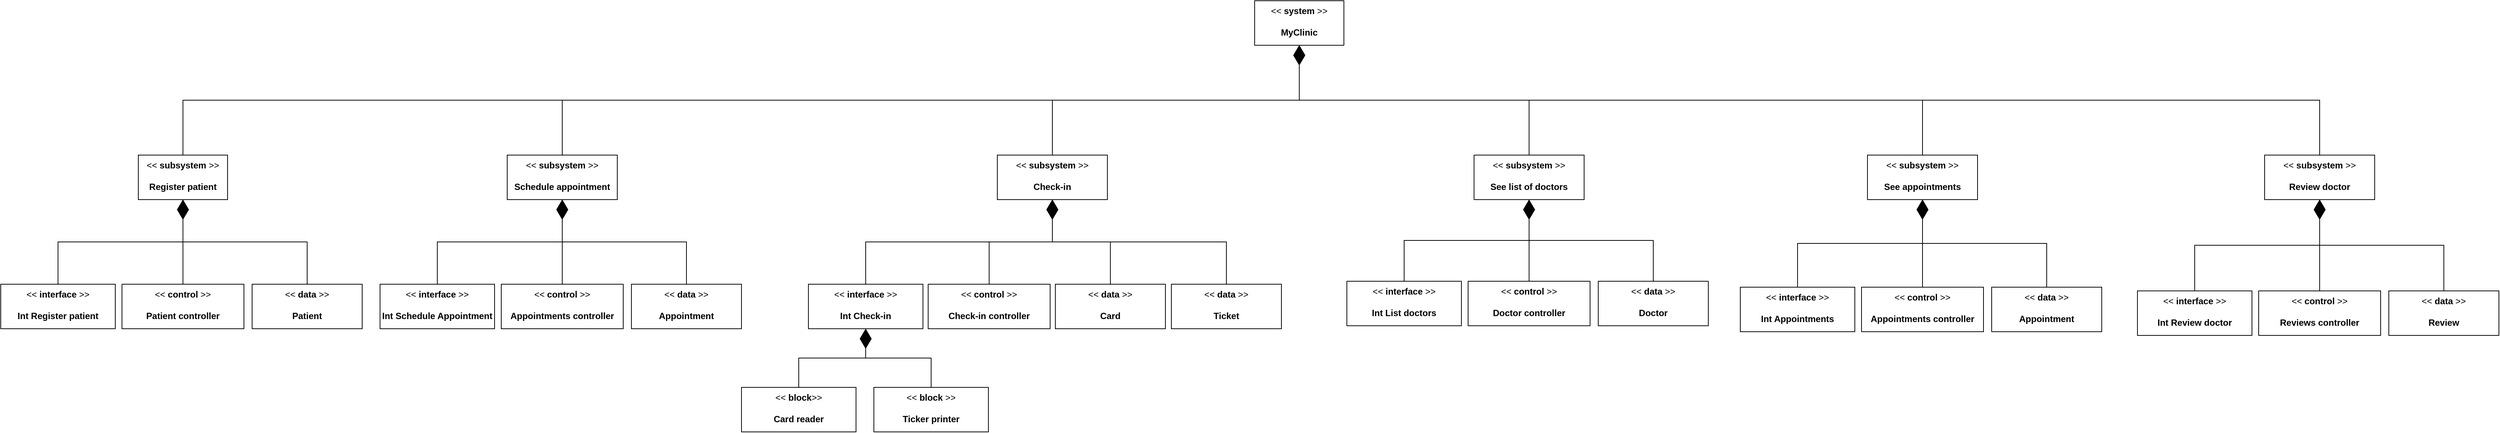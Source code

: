 <mxfile version="24.4.9" type="github">
  <diagram name="Page-1" id="aGtIWoqIngweozj84-rB">
    <mxGraphModel dx="2849" dy="1547" grid="0" gridSize="10" guides="1" tooltips="1" connect="1" arrows="1" fold="1" page="0" pageScale="1" pageWidth="827" pageHeight="1169" math="0" shadow="0">
      <root>
        <mxCell id="0" />
        <mxCell id="1" parent="0" />
        <mxCell id="aLUyHMG_e6lteH9gZZ4V-2" value="&amp;lt;&amp;lt; &lt;b&gt;system&amp;nbsp;&lt;/b&gt;&amp;gt;&amp;gt;&lt;div&gt;&lt;br&gt;&lt;b&gt;MyClinic&lt;/b&gt;&lt;/div&gt;" style="shape=rect;html=1;whiteSpace=wrap;align=center;verticalAlign=top;fillColor=#FFFFFF;" parent="1" vertex="1">
          <mxGeometry x="1201" y="-38" width="120" height="60" as="geometry" />
        </mxCell>
        <mxCell id="aLUyHMG_e6lteH9gZZ4V-3" value="" style="endArrow=diamondThin;endFill=1;endSize=24;html=1;rounded=0;exitX=0.5;exitY=0;exitDx=0;exitDy=0;edgeStyle=orthogonalEdgeStyle;" parent="1" source="aLUyHMG_e6lteH9gZZ4V-6" target="aLUyHMG_e6lteH9gZZ4V-2" edge="1">
          <mxGeometry width="160" relative="1" as="geometry">
            <mxPoint x="270" y="134" as="sourcePoint" />
            <mxPoint x="442" y="126" as="targetPoint" />
          </mxGeometry>
        </mxCell>
        <mxCell id="aLUyHMG_e6lteH9gZZ4V-4" value="&amp;lt;&amp;lt; &lt;b&gt;subsystem&amp;nbsp;&lt;/b&gt;&amp;gt;&amp;gt;&lt;div&gt;&lt;br&gt;&lt;/div&gt;&lt;div&gt;&lt;b&gt;Register patient&lt;/b&gt;&lt;/div&gt;" style="shape=rect;html=1;whiteSpace=wrap;align=center;verticalAlign=top;fillColor=#FFFFFF;" parent="1" vertex="1">
          <mxGeometry x="-300" y="170" width="120" height="60" as="geometry" />
        </mxCell>
        <mxCell id="aLUyHMG_e6lteH9gZZ4V-5" value="&amp;lt;&amp;lt; &lt;b&gt;subsystem&amp;nbsp;&lt;/b&gt;&amp;gt;&amp;gt;&lt;div&gt;&lt;br&gt;&lt;/div&gt;&lt;div&gt;&lt;b&gt;Schedule appointment&lt;/b&gt;&lt;/div&gt;" style="shape=rect;html=1;whiteSpace=wrap;align=center;verticalAlign=top;fillColor=#FFFFFF;" parent="1" vertex="1">
          <mxGeometry x="196" y="170" width="148" height="60" as="geometry" />
        </mxCell>
        <mxCell id="aLUyHMG_e6lteH9gZZ4V-6" value="&amp;lt;&amp;lt; &lt;b&gt;subsystem&amp;nbsp;&lt;/b&gt;&amp;gt;&amp;gt;&lt;div&gt;&lt;br&gt;&lt;/div&gt;&lt;div&gt;&lt;b&gt;Check-in&lt;/b&gt;&lt;/div&gt;" style="shape=rect;html=1;whiteSpace=wrap;align=center;verticalAlign=top;fillColor=#FFFFFF;" parent="1" vertex="1">
          <mxGeometry x="855" y="170" width="148" height="60" as="geometry" />
        </mxCell>
        <mxCell id="aLUyHMG_e6lteH9gZZ4V-7" value="&amp;lt;&amp;lt; &lt;b&gt;subsystem&amp;nbsp;&lt;/b&gt;&amp;gt;&amp;gt;&lt;div&gt;&lt;br&gt;&lt;/div&gt;&lt;div&gt;&lt;b&gt;See list of doctors&lt;/b&gt;&lt;/div&gt;" style="shape=rect;html=1;whiteSpace=wrap;align=center;verticalAlign=top;fillColor=#FFFFFF;" parent="1" vertex="1">
          <mxGeometry x="1496" y="170" width="148" height="60" as="geometry" />
        </mxCell>
        <mxCell id="aLUyHMG_e6lteH9gZZ4V-8" value="&amp;lt;&amp;lt; &lt;b&gt;subsystem&amp;nbsp;&lt;/b&gt;&amp;gt;&amp;gt;&lt;div&gt;&lt;br&gt;&lt;/div&gt;&lt;div&gt;&lt;b&gt;See appointments&lt;/b&gt;&lt;/div&gt;" style="shape=rect;html=1;whiteSpace=wrap;align=center;verticalAlign=top;fillColor=#FFFFFF;" parent="1" vertex="1">
          <mxGeometry x="2025" y="170" width="148" height="60" as="geometry" />
        </mxCell>
        <mxCell id="aLUyHMG_e6lteH9gZZ4V-9" value="&amp;lt;&amp;lt; &lt;b&gt;subsystem&amp;nbsp;&lt;/b&gt;&amp;gt;&amp;gt;&lt;div&gt;&lt;br&gt;&lt;/div&gt;&lt;div&gt;&lt;b&gt;Review doctor&lt;/b&gt;&lt;/div&gt;" style="shape=rect;html=1;whiteSpace=wrap;align=center;verticalAlign=top;fillColor=#FFFFFF;" parent="1" vertex="1">
          <mxGeometry x="2559" y="170" width="148" height="60" as="geometry" />
        </mxCell>
        <mxCell id="aLUyHMG_e6lteH9gZZ4V-10" value="" style="endArrow=diamondThin;endFill=1;endSize=24;html=1;rounded=0;entryX=0.5;entryY=1;entryDx=0;entryDy=0;edgeStyle=orthogonalEdgeStyle;exitX=0.5;exitY=0;exitDx=0;exitDy=0;" parent="1" source="aLUyHMG_e6lteH9gZZ4V-5" target="aLUyHMG_e6lteH9gZZ4V-2" edge="1">
          <mxGeometry width="160" relative="1" as="geometry">
            <mxPoint x="270" y="134" as="sourcePoint" />
            <mxPoint x="270" y="20" as="targetPoint" />
          </mxGeometry>
        </mxCell>
        <mxCell id="aLUyHMG_e6lteH9gZZ4V-11" value="" style="endArrow=diamondThin;endFill=1;endSize=24;html=1;rounded=0;entryX=0.5;entryY=1;entryDx=0;entryDy=0;exitX=0.5;exitY=0;exitDx=0;exitDy=0;edgeStyle=orthogonalEdgeStyle;" parent="1" source="aLUyHMG_e6lteH9gZZ4V-4" target="aLUyHMG_e6lteH9gZZ4V-2" edge="1">
          <mxGeometry width="160" relative="1" as="geometry">
            <mxPoint x="280" y="144" as="sourcePoint" />
            <mxPoint x="280" y="30" as="targetPoint" />
          </mxGeometry>
        </mxCell>
        <mxCell id="aLUyHMG_e6lteH9gZZ4V-12" value="&amp;lt;&amp;lt; &lt;b&gt;interface&amp;nbsp;&lt;/b&gt;&amp;gt;&amp;gt;&lt;div&gt;&lt;br&gt;&lt;/div&gt;&lt;div&gt;&lt;b&gt;Int Schedule Appointment&lt;/b&gt;&lt;/div&gt;" style="shape=rect;html=1;whiteSpace=wrap;align=center;verticalAlign=top;fillColor=#FFFFFF;" parent="1" vertex="1">
          <mxGeometry x="25" y="344" width="154" height="60" as="geometry" />
        </mxCell>
        <mxCell id="aLUyHMG_e6lteH9gZZ4V-13" value="" style="endArrow=diamondThin;endFill=1;endSize=24;html=1;rounded=0;entryX=0.5;entryY=1;entryDx=0;entryDy=0;exitX=0.5;exitY=0;exitDx=0;exitDy=0;edgeStyle=orthogonalEdgeStyle;" parent="1" source="aLUyHMG_e6lteH9gZZ4V-12" target="aLUyHMG_e6lteH9gZZ4V-5" edge="1">
          <mxGeometry width="160" relative="1" as="geometry">
            <mxPoint x="82" y="180" as="sourcePoint" />
            <mxPoint x="280" y="30" as="targetPoint" />
          </mxGeometry>
        </mxCell>
        <mxCell id="aLUyHMG_e6lteH9gZZ4V-14" value="&amp;lt;&amp;lt; &lt;b&gt;control&amp;nbsp;&lt;/b&gt;&amp;gt;&amp;gt;&lt;div&gt;&lt;br&gt;&lt;/div&gt;&lt;div&gt;&lt;b&gt;Appointments controller&lt;/b&gt;&lt;/div&gt;" style="shape=rect;html=1;whiteSpace=wrap;align=center;verticalAlign=top;fillColor=#FFFFFF;" parent="1" vertex="1">
          <mxGeometry x="188" y="344" width="164" height="60" as="geometry" />
        </mxCell>
        <mxCell id="aLUyHMG_e6lteH9gZZ4V-15" value="" style="endArrow=diamondThin;endFill=1;endSize=24;html=1;rounded=0;entryX=0.5;entryY=1;entryDx=0;entryDy=0;exitX=0.5;exitY=0;exitDx=0;exitDy=0;edgeStyle=orthogonalEdgeStyle;" parent="1" source="aLUyHMG_e6lteH9gZZ4V-14" target="aLUyHMG_e6lteH9gZZ4V-5" edge="1">
          <mxGeometry width="160" relative="1" as="geometry">
            <mxPoint x="136" y="354" as="sourcePoint" />
            <mxPoint x="280" y="240" as="targetPoint" />
          </mxGeometry>
        </mxCell>
        <mxCell id="aLUyHMG_e6lteH9gZZ4V-16" value="&amp;lt;&amp;lt; &lt;b&gt;data&amp;nbsp;&lt;/b&gt;&amp;gt;&amp;gt;&lt;div&gt;&lt;br&gt;&lt;/div&gt;&lt;div&gt;&lt;b&gt;Appointment&lt;/b&gt;&lt;/div&gt;" style="shape=rect;html=1;whiteSpace=wrap;align=center;verticalAlign=top;fillColor=#FFFFFF;" parent="1" vertex="1">
          <mxGeometry x="363" y="344" width="148" height="60" as="geometry" />
        </mxCell>
        <mxCell id="aLUyHMG_e6lteH9gZZ4V-17" value="" style="endArrow=diamondThin;endFill=1;endSize=24;html=1;rounded=0;entryX=0.5;entryY=1;entryDx=0;entryDy=0;exitX=0.5;exitY=0;exitDx=0;exitDy=0;edgeStyle=orthogonalEdgeStyle;" parent="1" source="aLUyHMG_e6lteH9gZZ4V-16" target="aLUyHMG_e6lteH9gZZ4V-5" edge="1">
          <mxGeometry width="160" relative="1" as="geometry">
            <mxPoint x="280" y="354" as="sourcePoint" />
            <mxPoint x="280" y="240" as="targetPoint" />
          </mxGeometry>
        </mxCell>
        <mxCell id="aLUyHMG_e6lteH9gZZ4V-22" value="&amp;lt;&amp;lt; &lt;b&gt;interface&amp;nbsp;&lt;/b&gt;&amp;gt;&amp;gt;&lt;div&gt;&lt;br&gt;&lt;/div&gt;&lt;div&gt;&lt;b&gt;Int Register patient&lt;/b&gt;&lt;/div&gt;" style="shape=rect;html=1;whiteSpace=wrap;align=center;verticalAlign=top;fillColor=#FFFFFF;" parent="1" vertex="1">
          <mxGeometry x="-485" y="344" width="154" height="60" as="geometry" />
        </mxCell>
        <mxCell id="aLUyHMG_e6lteH9gZZ4V-23" value="" style="endArrow=diamondThin;endFill=1;endSize=24;html=1;rounded=0;entryX=0.5;entryY=1;entryDx=0;entryDy=0;exitX=0.5;exitY=0;exitDx=0;exitDy=0;edgeStyle=orthogonalEdgeStyle;" parent="1" source="aLUyHMG_e6lteH9gZZ4V-22" target="aLUyHMG_e6lteH9gZZ4V-4" edge="1">
          <mxGeometry width="160" relative="1" as="geometry">
            <mxPoint x="-428" y="186" as="sourcePoint" />
            <mxPoint x="-240" y="236" as="targetPoint" />
          </mxGeometry>
        </mxCell>
        <mxCell id="aLUyHMG_e6lteH9gZZ4V-24" value="&amp;lt;&amp;lt; &lt;b&gt;control&amp;nbsp;&lt;/b&gt;&amp;gt;&amp;gt;&lt;div&gt;&lt;br&gt;&lt;/div&gt;&lt;div&gt;&lt;b&gt;P&lt;/b&gt;&lt;b style=&quot;background-color: initial;&quot;&gt;atient controller&lt;/b&gt;&lt;/div&gt;" style="shape=rect;html=1;whiteSpace=wrap;align=center;verticalAlign=top;fillColor=#FFFFFF;" parent="1" vertex="1">
          <mxGeometry x="-322" y="344" width="164" height="60" as="geometry" />
        </mxCell>
        <mxCell id="aLUyHMG_e6lteH9gZZ4V-25" value="" style="endArrow=diamondThin;endFill=1;endSize=24;html=1;rounded=0;entryX=0.5;entryY=1;entryDx=0;entryDy=0;exitX=0.5;exitY=0;exitDx=0;exitDy=0;edgeStyle=orthogonalEdgeStyle;" parent="1" source="aLUyHMG_e6lteH9gZZ4V-24" target="aLUyHMG_e6lteH9gZZ4V-4" edge="1">
          <mxGeometry width="160" relative="1" as="geometry">
            <mxPoint x="-374" y="360" as="sourcePoint" />
            <mxPoint x="-240" y="236" as="targetPoint" />
          </mxGeometry>
        </mxCell>
        <mxCell id="aLUyHMG_e6lteH9gZZ4V-26" value="&amp;lt;&amp;lt; &lt;b&gt;data&amp;nbsp;&lt;/b&gt;&amp;gt;&amp;gt;&lt;div&gt;&lt;br&gt;&lt;/div&gt;&lt;div&gt;&lt;b&gt;Patient&lt;/b&gt;&lt;br&gt;&lt;/div&gt;" style="shape=rect;html=1;whiteSpace=wrap;align=center;verticalAlign=top;fillColor=#FFFFFF;" parent="1" vertex="1">
          <mxGeometry x="-147" y="344" width="148" height="60" as="geometry" />
        </mxCell>
        <mxCell id="aLUyHMG_e6lteH9gZZ4V-27" value="" style="endArrow=diamondThin;endFill=1;endSize=24;html=1;rounded=0;entryX=0.5;entryY=1;entryDx=0;entryDy=0;exitX=0.5;exitY=0;exitDx=0;exitDy=0;edgeStyle=orthogonalEdgeStyle;" parent="1" source="aLUyHMG_e6lteH9gZZ4V-26" target="aLUyHMG_e6lteH9gZZ4V-4" edge="1">
          <mxGeometry width="160" relative="1" as="geometry">
            <mxPoint x="-230" y="360" as="sourcePoint" />
            <mxPoint x="-240" y="236" as="targetPoint" />
          </mxGeometry>
        </mxCell>
        <mxCell id="aLUyHMG_e6lteH9gZZ4V-29" value="&amp;lt;&amp;lt; &lt;b&gt;interface&amp;nbsp;&lt;/b&gt;&amp;gt;&amp;gt;&lt;div&gt;&lt;br&gt;&lt;/div&gt;&lt;div&gt;&lt;b&gt;Int Check-in&lt;/b&gt;&lt;/div&gt;" style="shape=rect;html=1;whiteSpace=wrap;align=center;verticalAlign=top;fillColor=#FFFFFF;" parent="1" vertex="1">
          <mxGeometry x="601" y="344" width="154" height="60" as="geometry" />
        </mxCell>
        <mxCell id="aLUyHMG_e6lteH9gZZ4V-30" value="" style="endArrow=diamondThin;endFill=1;endSize=24;html=1;rounded=0;entryX=0.5;entryY=1;entryDx=0;entryDy=0;exitX=0.5;exitY=0;exitDx=0;exitDy=0;edgeStyle=orthogonalEdgeStyle;" parent="1" source="aLUyHMG_e6lteH9gZZ4V-29" target="aLUyHMG_e6lteH9gZZ4V-6" edge="1">
          <mxGeometry width="160" relative="1" as="geometry">
            <mxPoint x="658" y="180" as="sourcePoint" />
            <mxPoint x="846" y="230" as="targetPoint" />
          </mxGeometry>
        </mxCell>
        <mxCell id="aLUyHMG_e6lteH9gZZ4V-31" value="&amp;lt;&amp;lt; &lt;b&gt;control&amp;nbsp;&lt;/b&gt;&amp;gt;&amp;gt;&lt;div&gt;&lt;br&gt;&lt;/div&gt;&lt;div&gt;&lt;b&gt;Check-in controller&lt;/b&gt;&lt;/div&gt;" style="shape=rect;html=1;whiteSpace=wrap;align=center;verticalAlign=top;fillColor=#FFFFFF;" parent="1" vertex="1">
          <mxGeometry x="762" y="344" width="164" height="60" as="geometry" />
        </mxCell>
        <mxCell id="aLUyHMG_e6lteH9gZZ4V-32" value="" style="endArrow=diamondThin;endFill=1;endSize=24;html=1;rounded=0;entryX=0.5;entryY=1;entryDx=0;entryDy=0;exitX=0.5;exitY=0;exitDx=0;exitDy=0;edgeStyle=orthogonalEdgeStyle;" parent="1" source="aLUyHMG_e6lteH9gZZ4V-31" target="aLUyHMG_e6lteH9gZZ4V-6" edge="1">
          <mxGeometry width="160" relative="1" as="geometry">
            <mxPoint x="874" y="344" as="sourcePoint" />
            <mxPoint x="874" y="230" as="targetPoint" />
          </mxGeometry>
        </mxCell>
        <mxCell id="aLUyHMG_e6lteH9gZZ4V-33" value="&amp;lt;&amp;lt; &lt;b&gt;data&amp;nbsp;&lt;/b&gt;&amp;gt;&amp;gt;&lt;div&gt;&lt;br&gt;&lt;/div&gt;&lt;div&gt;&lt;b&gt;Card&lt;/b&gt;&lt;/div&gt;" style="shape=rect;html=1;whiteSpace=wrap;align=center;verticalAlign=top;fillColor=#FFFFFF;" parent="1" vertex="1">
          <mxGeometry x="933" y="344" width="148" height="60" as="geometry" />
        </mxCell>
        <mxCell id="aLUyHMG_e6lteH9gZZ4V-34" value="" style="endArrow=diamondThin;endFill=1;endSize=24;html=1;rounded=0;entryX=0.5;entryY=1;entryDx=0;entryDy=0;exitX=0.5;exitY=0;exitDx=0;exitDy=0;edgeStyle=orthogonalEdgeStyle;" parent="1" source="aLUyHMG_e6lteH9gZZ4V-33" target="aLUyHMG_e6lteH9gZZ4V-6" edge="1">
          <mxGeometry width="160" relative="1" as="geometry">
            <mxPoint x="979.81" y="344.48" as="sourcePoint" />
            <mxPoint x="813.03" y="230.0" as="targetPoint" />
          </mxGeometry>
        </mxCell>
        <mxCell id="aLUyHMG_e6lteH9gZZ4V-35" value="&amp;lt;&amp;lt; &lt;b&gt;block&lt;/b&gt;&amp;gt;&amp;gt;&lt;div&gt;&lt;br&gt;&lt;/div&gt;&lt;div&gt;&lt;b&gt;Card reader&lt;/b&gt;&lt;/div&gt;" style="shape=rect;html=1;whiteSpace=wrap;align=center;verticalAlign=top;fillColor=#FFFFFF;" parent="1" vertex="1">
          <mxGeometry x="511" y="483" width="154" height="60" as="geometry" />
        </mxCell>
        <mxCell id="aLUyHMG_e6lteH9gZZ4V-36" value="&amp;lt;&amp;lt; &lt;b&gt;block&amp;nbsp;&lt;/b&gt;&amp;gt;&amp;gt;&lt;div&gt;&lt;br&gt;&lt;/div&gt;&lt;div&gt;&lt;b&gt;Ticker printer&lt;/b&gt;&lt;/div&gt;" style="shape=rect;html=1;whiteSpace=wrap;align=center;verticalAlign=top;fillColor=#FFFFFF;" parent="1" vertex="1">
          <mxGeometry x="689" y="483" width="154" height="60" as="geometry" />
        </mxCell>
        <mxCell id="aLUyHMG_e6lteH9gZZ4V-37" value="" style="endArrow=diamondThin;endFill=1;endSize=24;html=1;rounded=0;exitX=0.5;exitY=0;exitDx=0;exitDy=0;edgeStyle=orthogonalEdgeStyle;entryX=0.5;entryY=1;entryDx=0;entryDy=0;" parent="1" source="aLUyHMG_e6lteH9gZZ4V-35" target="aLUyHMG_e6lteH9gZZ4V-29" edge="1">
          <mxGeometry width="160" relative="1" as="geometry">
            <mxPoint x="485" y="514" as="sourcePoint" />
            <mxPoint x="651" y="400" as="targetPoint" />
          </mxGeometry>
        </mxCell>
        <mxCell id="aLUyHMG_e6lteH9gZZ4V-38" value="" style="endArrow=diamondThin;endFill=1;endSize=24;html=1;rounded=0;exitX=0.5;exitY=0;exitDx=0;exitDy=0;edgeStyle=orthogonalEdgeStyle;entryX=0.5;entryY=1;entryDx=0;entryDy=0;" parent="1" source="aLUyHMG_e6lteH9gZZ4V-36" target="aLUyHMG_e6lteH9gZZ4V-29" edge="1">
          <mxGeometry width="160" relative="1" as="geometry">
            <mxPoint x="531" y="492" as="sourcePoint" />
            <mxPoint x="688" y="413" as="targetPoint" />
          </mxGeometry>
        </mxCell>
        <mxCell id="aLUyHMG_e6lteH9gZZ4V-41" value="" style="endArrow=diamondThin;endFill=1;endSize=24;html=1;rounded=0;exitX=0.5;exitY=0;exitDx=0;exitDy=0;edgeStyle=orthogonalEdgeStyle;entryX=0.5;entryY=1;entryDx=0;entryDy=0;" parent="1" source="aLUyHMG_e6lteH9gZZ4V-7" target="aLUyHMG_e6lteH9gZZ4V-2" edge="1">
          <mxGeometry width="160" relative="1" as="geometry">
            <mxPoint x="959" y="180" as="sourcePoint" />
            <mxPoint x="280" y="30" as="targetPoint" />
          </mxGeometry>
        </mxCell>
        <mxCell id="aLUyHMG_e6lteH9gZZ4V-43" value="&amp;lt;&amp;lt; &lt;b&gt;interface&amp;nbsp;&lt;/b&gt;&amp;gt;&amp;gt;&lt;div&gt;&lt;br&gt;&lt;/div&gt;&lt;div&gt;&lt;b&gt;Int List doctors&lt;/b&gt;&lt;/div&gt;" style="shape=rect;html=1;whiteSpace=wrap;align=center;verticalAlign=top;fillColor=#FFFFFF;" parent="1" vertex="1">
          <mxGeometry x="1325" y="340" width="154" height="60" as="geometry" />
        </mxCell>
        <mxCell id="aLUyHMG_e6lteH9gZZ4V-44" value="" style="endArrow=diamondThin;endFill=1;endSize=24;html=1;rounded=0;entryX=0.5;entryY=1;entryDx=0;entryDy=0;exitX=0.5;exitY=0;exitDx=0;exitDy=0;edgeStyle=orthogonalEdgeStyle;" parent="1" source="aLUyHMG_e6lteH9gZZ4V-43" target="aLUyHMG_e6lteH9gZZ4V-7" edge="1">
          <mxGeometry width="160" relative="1" as="geometry">
            <mxPoint x="1382" y="246" as="sourcePoint" />
            <mxPoint x="1570" y="290.0" as="targetPoint" />
          </mxGeometry>
        </mxCell>
        <mxCell id="aLUyHMG_e6lteH9gZZ4V-45" value="&amp;lt;&amp;lt; &lt;b&gt;control&amp;nbsp;&lt;/b&gt;&amp;gt;&amp;gt;&lt;div&gt;&lt;br&gt;&lt;/div&gt;&lt;div&gt;&lt;b style=&quot;background-color: initial;&quot;&gt;Doctor controller&lt;/b&gt;&lt;/div&gt;" style="shape=rect;html=1;whiteSpace=wrap;align=center;verticalAlign=top;fillColor=#FFFFFF;" parent="1" vertex="1">
          <mxGeometry x="1488" y="340" width="164" height="60" as="geometry" />
        </mxCell>
        <mxCell id="aLUyHMG_e6lteH9gZZ4V-46" value="" style="endArrow=diamondThin;endFill=1;endSize=24;html=1;rounded=0;entryX=0.5;entryY=1;entryDx=0;entryDy=0;exitX=0.5;exitY=0;exitDx=0;exitDy=0;edgeStyle=orthogonalEdgeStyle;" parent="1" source="aLUyHMG_e6lteH9gZZ4V-45" target="aLUyHMG_e6lteH9gZZ4V-7" edge="1">
          <mxGeometry width="160" relative="1" as="geometry">
            <mxPoint x="1436" y="420" as="sourcePoint" />
            <mxPoint x="1570" y="290.0" as="targetPoint" />
          </mxGeometry>
        </mxCell>
        <mxCell id="aLUyHMG_e6lteH9gZZ4V-47" value="&amp;lt;&amp;lt; &lt;b&gt;data&amp;nbsp;&lt;/b&gt;&amp;gt;&amp;gt;&lt;div&gt;&lt;br&gt;&lt;/div&gt;&lt;div&gt;&lt;b&gt;Doctor&lt;/b&gt;&lt;br&gt;&lt;/div&gt;" style="shape=rect;html=1;whiteSpace=wrap;align=center;verticalAlign=top;fillColor=#FFFFFF;" parent="1" vertex="1">
          <mxGeometry x="1663" y="340" width="148" height="60" as="geometry" />
        </mxCell>
        <mxCell id="aLUyHMG_e6lteH9gZZ4V-48" value="" style="endArrow=diamondThin;endFill=1;endSize=24;html=1;rounded=0;entryX=0.5;entryY=1;entryDx=0;entryDy=0;exitX=0.5;exitY=0;exitDx=0;exitDy=0;edgeStyle=orthogonalEdgeStyle;" parent="1" source="aLUyHMG_e6lteH9gZZ4V-47" target="aLUyHMG_e6lteH9gZZ4V-7" edge="1">
          <mxGeometry width="160" relative="1" as="geometry">
            <mxPoint x="1580" y="420" as="sourcePoint" />
            <mxPoint x="1570" y="290.0" as="targetPoint" />
          </mxGeometry>
        </mxCell>
        <mxCell id="aLUyHMG_e6lteH9gZZ4V-49" value="&amp;lt;&amp;lt; &lt;b&gt;interface&amp;nbsp;&lt;/b&gt;&amp;gt;&amp;gt;&lt;div&gt;&lt;br&gt;&lt;/div&gt;&lt;div&gt;&lt;b&gt;Int Appointments&lt;/b&gt;&lt;/div&gt;" style="shape=rect;html=1;whiteSpace=wrap;align=center;verticalAlign=top;fillColor=#FFFFFF;" parent="1" vertex="1">
          <mxGeometry x="1854" y="348" width="154" height="60" as="geometry" />
        </mxCell>
        <mxCell id="aLUyHMG_e6lteH9gZZ4V-50" value="" style="endArrow=diamondThin;endFill=1;endSize=24;html=1;rounded=0;entryX=0.5;entryY=1;entryDx=0;entryDy=0;exitX=0.5;exitY=0;exitDx=0;exitDy=0;edgeStyle=orthogonalEdgeStyle;" parent="1" source="aLUyHMG_e6lteH9gZZ4V-49" target="aLUyHMG_e6lteH9gZZ4V-8" edge="1">
          <mxGeometry width="160" relative="1" as="geometry">
            <mxPoint x="1911" y="254" as="sourcePoint" />
            <mxPoint x="2099" y="238" as="targetPoint" />
          </mxGeometry>
        </mxCell>
        <mxCell id="aLUyHMG_e6lteH9gZZ4V-51" value="&amp;lt;&amp;lt; &lt;b&gt;control&amp;nbsp;&lt;/b&gt;&amp;gt;&amp;gt;&lt;div&gt;&lt;br&gt;&lt;/div&gt;&lt;div&gt;&lt;b style=&quot;background-color: initial;&quot;&gt;Appointments controller&lt;/b&gt;&lt;/div&gt;" style="shape=rect;html=1;whiteSpace=wrap;align=center;verticalAlign=top;fillColor=#FFFFFF;" parent="1" vertex="1">
          <mxGeometry x="2017" y="348" width="164" height="60" as="geometry" />
        </mxCell>
        <mxCell id="aLUyHMG_e6lteH9gZZ4V-52" value="" style="endArrow=diamondThin;endFill=1;endSize=24;html=1;rounded=0;entryX=0.5;entryY=1;entryDx=0;entryDy=0;exitX=0.5;exitY=0;exitDx=0;exitDy=0;edgeStyle=orthogonalEdgeStyle;" parent="1" source="aLUyHMG_e6lteH9gZZ4V-51" target="aLUyHMG_e6lteH9gZZ4V-8" edge="1">
          <mxGeometry width="160" relative="1" as="geometry">
            <mxPoint x="1965" y="428" as="sourcePoint" />
            <mxPoint x="2099" y="238" as="targetPoint" />
          </mxGeometry>
        </mxCell>
        <mxCell id="aLUyHMG_e6lteH9gZZ4V-53" value="&amp;lt;&amp;lt; &lt;b&gt;data&amp;nbsp;&lt;/b&gt;&amp;gt;&amp;gt;&lt;div&gt;&lt;br&gt;&lt;/div&gt;&lt;div&gt;&lt;b&gt;Appointment&lt;/b&gt;&lt;/div&gt;" style="shape=rect;html=1;whiteSpace=wrap;align=center;verticalAlign=top;fillColor=#FFFFFF;" parent="1" vertex="1">
          <mxGeometry x="2192" y="348" width="148" height="60" as="geometry" />
        </mxCell>
        <mxCell id="aLUyHMG_e6lteH9gZZ4V-54" value="" style="endArrow=diamondThin;endFill=1;endSize=24;html=1;rounded=0;entryX=0.5;entryY=1;entryDx=0;entryDy=0;exitX=0.5;exitY=0;exitDx=0;exitDy=0;edgeStyle=orthogonalEdgeStyle;" parent="1" source="aLUyHMG_e6lteH9gZZ4V-53" target="aLUyHMG_e6lteH9gZZ4V-8" edge="1">
          <mxGeometry width="160" relative="1" as="geometry">
            <mxPoint x="2109" y="428" as="sourcePoint" />
            <mxPoint x="2099" y="238" as="targetPoint" />
          </mxGeometry>
        </mxCell>
        <mxCell id="aLUyHMG_e6lteH9gZZ4V-55" value="" style="endArrow=diamondThin;endFill=1;endSize=24;html=1;rounded=0;exitX=0.5;exitY=0;exitDx=0;exitDy=0;edgeStyle=orthogonalEdgeStyle;entryX=0.5;entryY=1;entryDx=0;entryDy=0;" parent="1" source="aLUyHMG_e6lteH9gZZ4V-8" target="aLUyHMG_e6lteH9gZZ4V-2" edge="1">
          <mxGeometry width="160" relative="1" as="geometry">
            <mxPoint x="1580" y="180" as="sourcePoint" />
            <mxPoint x="280" y="30" as="targetPoint" />
          </mxGeometry>
        </mxCell>
        <mxCell id="aLUyHMG_e6lteH9gZZ4V-56" value="&amp;lt;&amp;lt; &lt;b&gt;interface&amp;nbsp;&lt;/b&gt;&amp;gt;&amp;gt;&lt;div&gt;&lt;br&gt;&lt;/div&gt;&lt;div&gt;&lt;b&gt;Int Review doctor&lt;/b&gt;&lt;/div&gt;" style="shape=rect;html=1;whiteSpace=wrap;align=center;verticalAlign=top;fillColor=#FFFFFF;" parent="1" vertex="1">
          <mxGeometry x="2388" y="353" width="154" height="60" as="geometry" />
        </mxCell>
        <mxCell id="aLUyHMG_e6lteH9gZZ4V-57" value="" style="endArrow=diamondThin;endFill=1;endSize=24;html=1;rounded=0;entryX=0.5;entryY=1;entryDx=0;entryDy=0;exitX=0.5;exitY=0;exitDx=0;exitDy=0;edgeStyle=orthogonalEdgeStyle;" parent="1" source="aLUyHMG_e6lteH9gZZ4V-56" target="aLUyHMG_e6lteH9gZZ4V-9" edge="1">
          <mxGeometry width="160" relative="1" as="geometry">
            <mxPoint x="2445" y="259" as="sourcePoint" />
            <mxPoint x="2633" y="235" as="targetPoint" />
          </mxGeometry>
        </mxCell>
        <mxCell id="aLUyHMG_e6lteH9gZZ4V-58" value="&amp;lt;&amp;lt; &lt;b&gt;control&amp;nbsp;&lt;/b&gt;&amp;gt;&amp;gt;&lt;div&gt;&lt;br&gt;&lt;/div&gt;&lt;div&gt;&lt;b style=&quot;background-color: initial;&quot;&gt;Reviews controller&lt;/b&gt;&lt;/div&gt;" style="shape=rect;html=1;whiteSpace=wrap;align=center;verticalAlign=top;fillColor=#FFFFFF;" parent="1" vertex="1">
          <mxGeometry x="2551" y="353" width="164" height="60" as="geometry" />
        </mxCell>
        <mxCell id="aLUyHMG_e6lteH9gZZ4V-59" value="" style="endArrow=diamondThin;endFill=1;endSize=24;html=1;rounded=0;entryX=0.5;entryY=1;entryDx=0;entryDy=0;exitX=0.5;exitY=0;exitDx=0;exitDy=0;edgeStyle=orthogonalEdgeStyle;" parent="1" source="aLUyHMG_e6lteH9gZZ4V-58" target="aLUyHMG_e6lteH9gZZ4V-9" edge="1">
          <mxGeometry width="160" relative="1" as="geometry">
            <mxPoint x="2499" y="433" as="sourcePoint" />
            <mxPoint x="2633" y="235" as="targetPoint" />
          </mxGeometry>
        </mxCell>
        <mxCell id="aLUyHMG_e6lteH9gZZ4V-60" value="&amp;lt;&amp;lt; &lt;b&gt;data&amp;nbsp;&lt;/b&gt;&amp;gt;&amp;gt;&lt;div&gt;&lt;br&gt;&lt;/div&gt;&lt;div&gt;&lt;b&gt;Review&lt;/b&gt;&lt;/div&gt;" style="shape=rect;html=1;whiteSpace=wrap;align=center;verticalAlign=top;fillColor=#FFFFFF;" parent="1" vertex="1">
          <mxGeometry x="2726" y="353" width="148" height="60" as="geometry" />
        </mxCell>
        <mxCell id="aLUyHMG_e6lteH9gZZ4V-61" value="" style="endArrow=diamondThin;endFill=1;endSize=24;html=1;rounded=0;exitX=0.5;exitY=0;exitDx=0;exitDy=0;edgeStyle=orthogonalEdgeStyle;" parent="1" source="aLUyHMG_e6lteH9gZZ4V-60" target="aLUyHMG_e6lteH9gZZ4V-9" edge="1">
          <mxGeometry width="160" relative="1" as="geometry">
            <mxPoint x="2643" y="433" as="sourcePoint" />
            <mxPoint x="2633" y="235" as="targetPoint" />
          </mxGeometry>
        </mxCell>
        <mxCell id="aLUyHMG_e6lteH9gZZ4V-62" value="" style="endArrow=diamondThin;endFill=1;endSize=24;html=1;rounded=0;exitX=0.5;exitY=0;exitDx=0;exitDy=0;edgeStyle=orthogonalEdgeStyle;entryX=0.5;entryY=1;entryDx=0;entryDy=0;" parent="1" source="aLUyHMG_e6lteH9gZZ4V-9" target="aLUyHMG_e6lteH9gZZ4V-2" edge="1">
          <mxGeometry width="160" relative="1" as="geometry">
            <mxPoint x="2421" y="170" as="sourcePoint" />
            <mxPoint x="592" y="20" as="targetPoint" />
          </mxGeometry>
        </mxCell>
        <mxCell id="7oc2cFxqJsQYQ-ujxM1P-1" value="&amp;lt;&amp;lt; &lt;b&gt;data&amp;nbsp;&lt;/b&gt;&amp;gt;&amp;gt;&lt;div&gt;&lt;br&gt;&lt;/div&gt;&lt;div&gt;&lt;b&gt;Ticket&lt;/b&gt;&lt;/div&gt;" style="shape=rect;html=1;whiteSpace=wrap;align=center;verticalAlign=top;fillColor=#FFFFFF;" vertex="1" parent="1">
          <mxGeometry x="1089" y="344" width="148" height="60" as="geometry" />
        </mxCell>
        <mxCell id="7oc2cFxqJsQYQ-ujxM1P-2" value="" style="endArrow=diamondThin;endFill=1;endSize=24;html=1;rounded=0;entryX=0.5;entryY=1;entryDx=0;entryDy=0;exitX=0.5;exitY=0;exitDx=0;exitDy=0;edgeStyle=orthogonalEdgeStyle;" edge="1" parent="1" source="7oc2cFxqJsQYQ-ujxM1P-1" target="aLUyHMG_e6lteH9gZZ4V-6">
          <mxGeometry width="160" relative="1" as="geometry">
            <mxPoint x="1017" y="354" as="sourcePoint" />
            <mxPoint x="854" y="240" as="targetPoint" />
          </mxGeometry>
        </mxCell>
      </root>
    </mxGraphModel>
  </diagram>
</mxfile>
